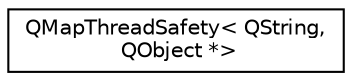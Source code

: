 digraph "Graphical Class Hierarchy"
{
  edge [fontname="Helvetica",fontsize="10",labelfontname="Helvetica",labelfontsize="10"];
  node [fontname="Helvetica",fontsize="10",shape=record];
  rankdir="LR";
  Node0 [label="QMapThreadSafety\< QString,\l QObject *\>",height=0.2,width=0.4,color="black", fillcolor="white", style="filled",URL="$class_q_map_thread_safety.html"];
}
